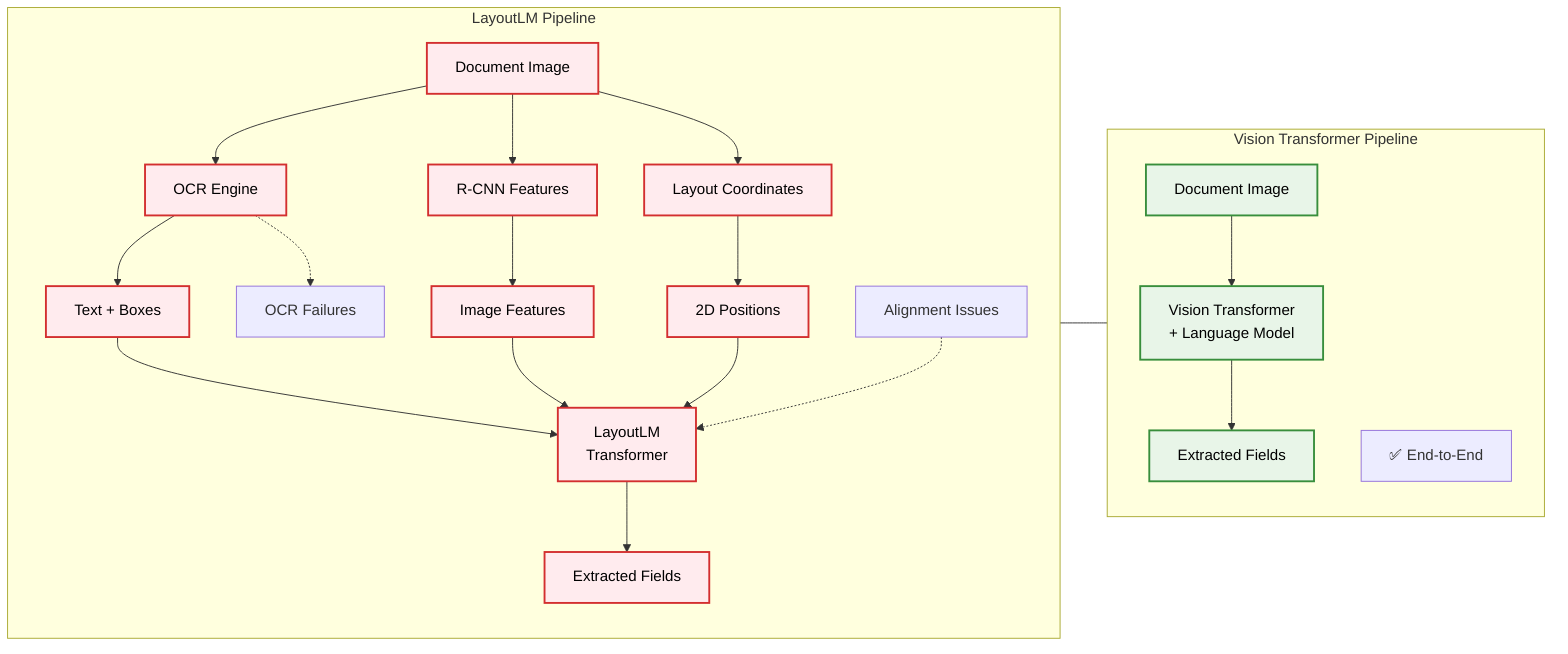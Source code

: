 flowchart LR
    subgraph layoutlm ["LayoutLM Pipeline"]
        direction TB
        L1[Document Image]
        L1 --> L2A[OCR Engine]
        L1 --> L2B[R-CNN Features]
        L1 --> L2C[Layout Coordinates]
        
        L2A --> L3A[Text + Boxes]
        L2B --> L3B[Image Features] 
        L2C --> L3C[2D Positions]
        
        L2A -.-> L7[OCR Failures]
        
        L3A --> L4[LayoutLM<br/>Transformer]
        L3B --> L4
        L3C --> L4
        
        L8[Alignment Issues] -.-> L4
        
        L4 --> L5[Extracted Fields]
    end
    
    subgraph vit ["Vision Transformer Pipeline"]
        direction TB  
        V1[Document Image] 
        V1 --> V2[Vision Transformer<br/>+ Language Model]
        V2 --> V3[Extracted Fields]
        
        V7[✅ End-to-End]
    end
    
    %% Force left-to-right layout with LayoutLM first
    layoutlm --- vit
    
    %% Styling
    classDef layoutlmNode fill:#ffebee,stroke:#d32f2f,stroke-width:2px,color:#000
    classDef vitNode fill:#e8f5e8,stroke:#388e3c,stroke-width:2px,color:#000
    classDef issues fill:#fce4ec,stroke:#e91e63,stroke-width:2px,color:#000
    classDef benefits fill:#f1f8e9,stroke:#689f38,stroke-width:2px,color:#000
    
    class L1,L2A,L2B,L2C,L3A,L3B,L3C,L4,L5 layoutlmNode
    class V1,V2,V3 vitNode
    class L6 issues
    class V4 benefits